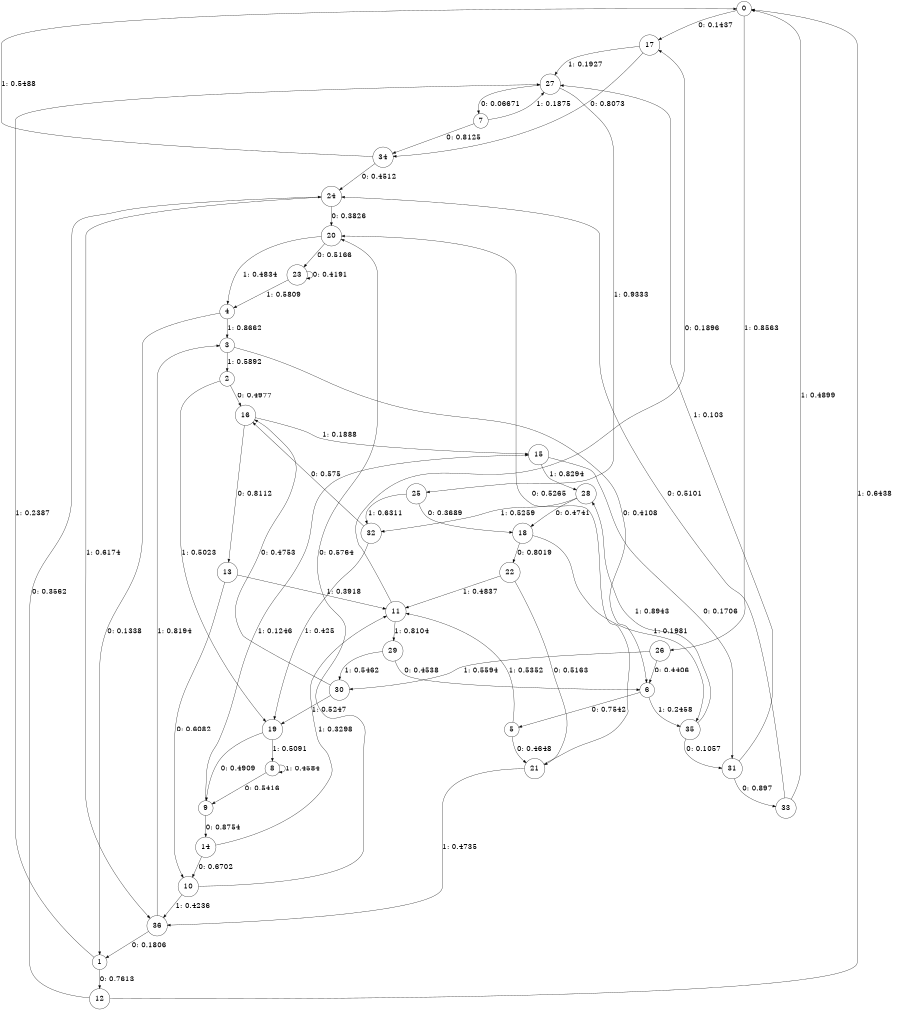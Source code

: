 digraph "ch1randomL6" {
size = "6,8.5";
ratio = "fill";
node [shape = circle];
node [fontsize = 24];
edge [fontsize = 24];
0 -> 17 [label = "0: 0.1437   "];
0 -> 26 [label = "1: 0.8563   "];
1 -> 12 [label = "0: 0.7613   "];
1 -> 27 [label = "1: 0.2387   "];
2 -> 16 [label = "0: 0.4977   "];
2 -> 19 [label = "1: 0.5023   "];
3 -> 6 [label = "0: 0.4108   "];
3 -> 2 [label = "1: 0.5892   "];
4 -> 1 [label = "0: 0.1338   "];
4 -> 3 [label = "1: 0.8662   "];
5 -> 21 [label = "0: 0.4648   "];
5 -> 11 [label = "1: 0.5352   "];
6 -> 5 [label = "0: 0.7542   "];
6 -> 35 [label = "1: 0.2458   "];
7 -> 34 [label = "0: 0.8125   "];
7 -> 27 [label = "1: 0.1875   "];
8 -> 9 [label = "0: 0.5416   "];
8 -> 8 [label = "1: 0.4584   "];
9 -> 14 [label = "0: 0.8754   "];
9 -> 15 [label = "1: 0.1246   "];
10 -> 20 [label = "0: 0.5764   "];
10 -> 36 [label = "1: 0.4236   "];
11 -> 17 [label = "0: 0.1896   "];
11 -> 29 [label = "1: 0.8104   "];
12 -> 24 [label = "0: 0.3562   "];
12 -> 0 [label = "1: 0.6438   "];
13 -> 10 [label = "0: 0.6082   "];
13 -> 11 [label = "1: 0.3918   "];
14 -> 10 [label = "0: 0.6702   "];
14 -> 11 [label = "1: 0.3298   "];
15 -> 31 [label = "0: 0.1706   "];
15 -> 28 [label = "1: 0.8294   "];
16 -> 13 [label = "0: 0.8112   "];
16 -> 15 [label = "1: 0.1888   "];
17 -> 34 [label = "0: 0.8073   "];
17 -> 27 [label = "1: 0.1927   "];
18 -> 22 [label = "0: 0.8019   "];
18 -> 35 [label = "1: 0.1981   "];
19 -> 9 [label = "0: 0.4909   "];
19 -> 8 [label = "1: 0.5091   "];
20 -> 23 [label = "0: 0.5166   "];
20 -> 4 [label = "1: 0.4834   "];
21 -> 20 [label = "0: 0.5265   "];
21 -> 36 [label = "1: 0.4735   "];
22 -> 21 [label = "0: 0.5163   "];
22 -> 11 [label = "1: 0.4837   "];
23 -> 23 [label = "0: 0.4191   "];
23 -> 4 [label = "1: 0.5809   "];
24 -> 20 [label = "0: 0.3826   "];
24 -> 36 [label = "1: 0.6174   "];
25 -> 18 [label = "0: 0.3689   "];
25 -> 32 [label = "1: 0.6311   "];
26 -> 6 [label = "0: 0.4406   "];
26 -> 30 [label = "1: 0.5594   "];
27 -> 7 [label = "0: 0.06671  "];
27 -> 25 [label = "1: 0.9333   "];
28 -> 18 [label = "0: 0.4741   "];
28 -> 32 [label = "1: 0.5259   "];
29 -> 6 [label = "0: 0.4538   "];
29 -> 30 [label = "1: 0.5462   "];
30 -> 16 [label = "0: 0.4753   "];
30 -> 19 [label = "1: 0.5247   "];
31 -> 33 [label = "0: 0.897    "];
31 -> 27 [label = "1: 0.103    "];
32 -> 16 [label = "0: 0.575    "];
32 -> 19 [label = "1: 0.425    "];
33 -> 24 [label = "0: 0.5101   "];
33 -> 0 [label = "1: 0.4899   "];
34 -> 24 [label = "0: 0.4512   "];
34 -> 0 [label = "1: 0.5488   "];
35 -> 31 [label = "0: 0.1057   "];
35 -> 28 [label = "1: 0.8943   "];
36 -> 1 [label = "0: 0.1806   "];
36 -> 3 [label = "1: 0.8194   "];
}